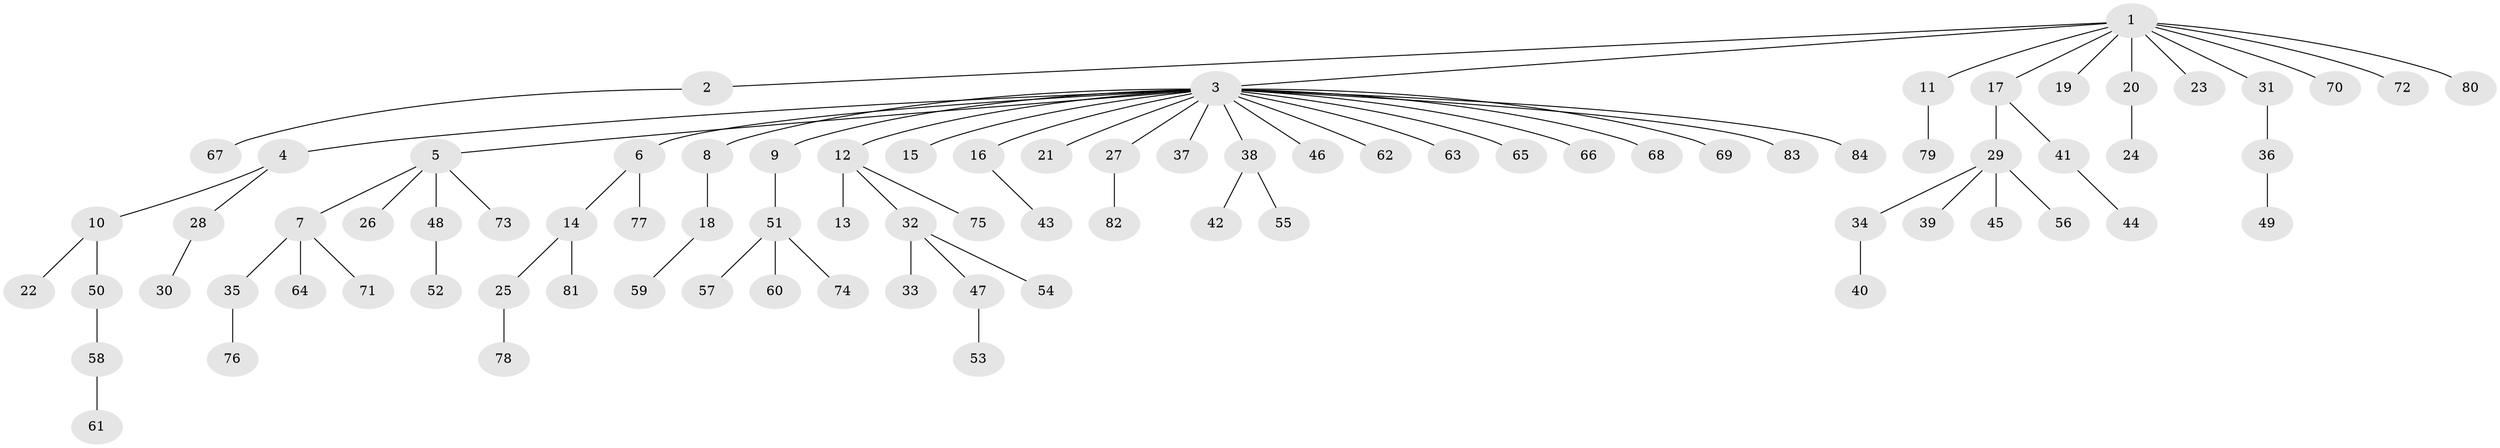 // coarse degree distribution, {6: 0.02702702702702703, 1: 0.5675675675675675, 9: 0.02702702702702703, 4: 0.05405405405405406, 2: 0.21621621621621623, 3: 0.10810810810810811}
// Generated by graph-tools (version 1.1) at 2025/50/03/04/25 22:50:30]
// undirected, 84 vertices, 83 edges
graph export_dot {
  node [color=gray90,style=filled];
  1;
  2;
  3;
  4;
  5;
  6;
  7;
  8;
  9;
  10;
  11;
  12;
  13;
  14;
  15;
  16;
  17;
  18;
  19;
  20;
  21;
  22;
  23;
  24;
  25;
  26;
  27;
  28;
  29;
  30;
  31;
  32;
  33;
  34;
  35;
  36;
  37;
  38;
  39;
  40;
  41;
  42;
  43;
  44;
  45;
  46;
  47;
  48;
  49;
  50;
  51;
  52;
  53;
  54;
  55;
  56;
  57;
  58;
  59;
  60;
  61;
  62;
  63;
  64;
  65;
  66;
  67;
  68;
  69;
  70;
  71;
  72;
  73;
  74;
  75;
  76;
  77;
  78;
  79;
  80;
  81;
  82;
  83;
  84;
  1 -- 2;
  1 -- 3;
  1 -- 11;
  1 -- 17;
  1 -- 19;
  1 -- 20;
  1 -- 23;
  1 -- 31;
  1 -- 70;
  1 -- 72;
  1 -- 80;
  2 -- 67;
  3 -- 4;
  3 -- 5;
  3 -- 6;
  3 -- 8;
  3 -- 9;
  3 -- 12;
  3 -- 15;
  3 -- 16;
  3 -- 21;
  3 -- 27;
  3 -- 37;
  3 -- 38;
  3 -- 46;
  3 -- 62;
  3 -- 63;
  3 -- 65;
  3 -- 66;
  3 -- 68;
  3 -- 69;
  3 -- 83;
  3 -- 84;
  4 -- 10;
  4 -- 28;
  5 -- 7;
  5 -- 26;
  5 -- 48;
  5 -- 73;
  6 -- 14;
  6 -- 77;
  7 -- 35;
  7 -- 64;
  7 -- 71;
  8 -- 18;
  9 -- 51;
  10 -- 22;
  10 -- 50;
  11 -- 79;
  12 -- 13;
  12 -- 32;
  12 -- 75;
  14 -- 25;
  14 -- 81;
  16 -- 43;
  17 -- 29;
  17 -- 41;
  18 -- 59;
  20 -- 24;
  25 -- 78;
  27 -- 82;
  28 -- 30;
  29 -- 34;
  29 -- 39;
  29 -- 45;
  29 -- 56;
  31 -- 36;
  32 -- 33;
  32 -- 47;
  32 -- 54;
  34 -- 40;
  35 -- 76;
  36 -- 49;
  38 -- 42;
  38 -- 55;
  41 -- 44;
  47 -- 53;
  48 -- 52;
  50 -- 58;
  51 -- 57;
  51 -- 60;
  51 -- 74;
  58 -- 61;
}
